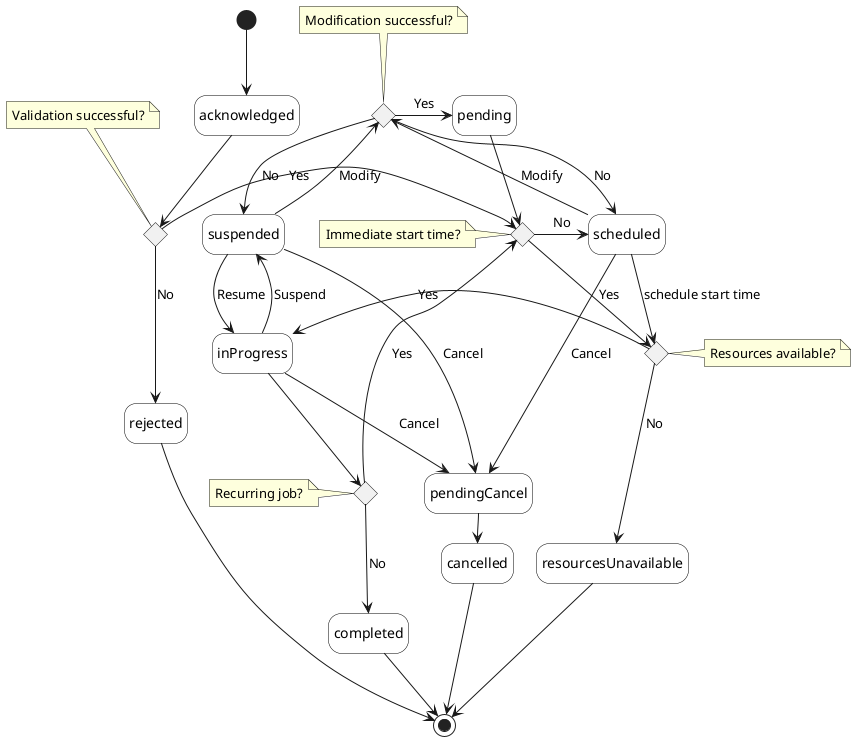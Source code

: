 @startuml performanceJobStates

'skinparam Linetype polyline
'skinparam Linetype ortho
skinparam state {
    BackgroundColor White
    BorderColor Black
}
hide empty description

'''decisions'''
state validation_successful <<choice>> 
 note top of validation_successful : Validation successful?

state immediate <<choice>> 
 note left of immediate : Immediate start time?

state modification <<choice>> 
 note top of modification : Modification successful?

state resources <<choice>> 
 note right of resources : Resources available?

state recurring <<choice>> 
 note left of recurring : Recurring job?

state "inProgress" as in_progress
state "resourcesUnavailable" as resource_unavailable

state "pendingCancel" as pending_cancel

''' diagram'''
[*] -d-> acknowledged

acknowledged -d-> validation_successful

validation_successful -d-> rejected: No

validation_successful -r-> immediate: Yes

immediate -r-> scheduled: No
scheduled -d-> pending_cancel: Cancel
scheduled -d-> resources: schedule start time
resources -d-> resource_unavailable: No
resources -l-> in_progress: Yes

immediate -d-> resources: Yes
in_progress -d-> recurring
recurring -d-> completed: No
recurring -u-> immediate: Yes

in_progress -d-> pending_cancel: Cancel
in_progress -u-> suspended: Suspend
suspended -r-> in_progress: Resume
suspended -r-> pending_cancel: Cancel

pending_cancel -> cancelled

suspended -u-> modification: Modify
modification -d-> suspended: No

scheduled -u-> modification: Modify
modification -d-> scheduled: No


modification -r-> pending: Yes

pending -d-> immediate

rejected -d-> [*]
completed -d-> [*]
cancelled -d-> [*]
resource_unavailable -d-> [*]

@enduml
